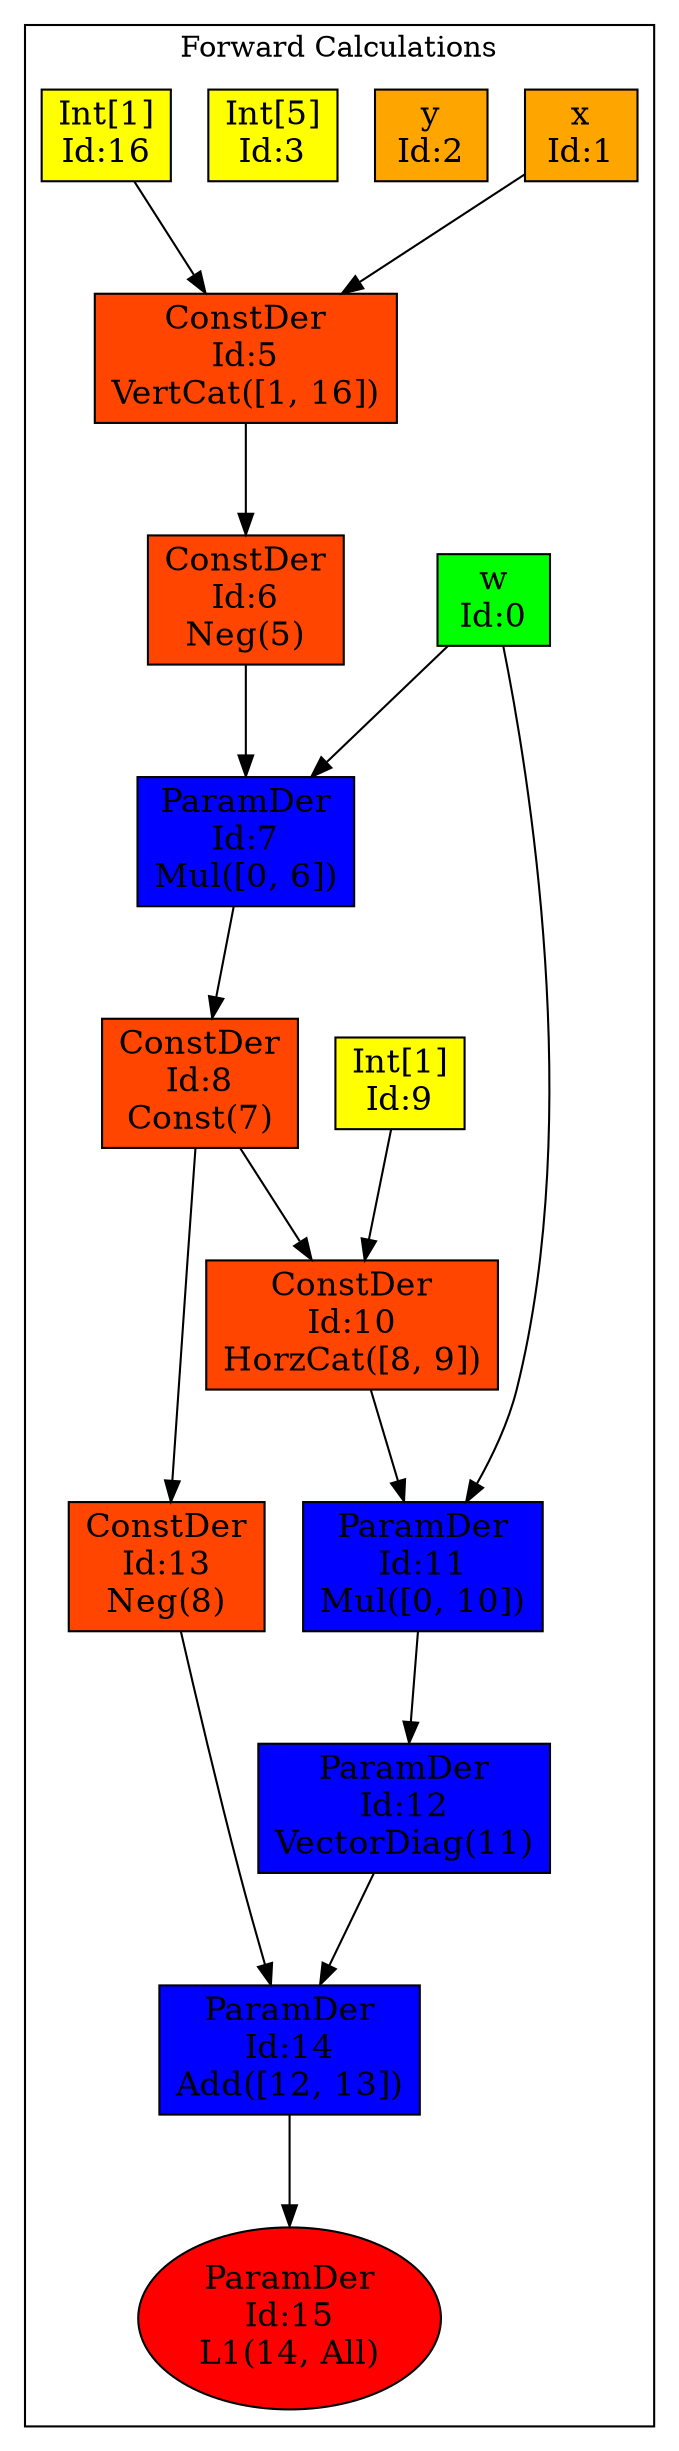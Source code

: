 digraph G{
	bgcolor="transparent";
	ranksep=.75;
	node [shape=box, fontsize=16, style=filled];
	subgraph cluster_0{
		label="Forward Calculations";
		0[label="w\nId:0\n"][fillcolor=green,shape=rectangle];
		1[label="x\nId:1\n"][fillcolor=orange,shape=rectangle];
		2[label="y\nId:2\n"][fillcolor=orange,shape=rectangle];
		3[label="Int[5]\nId:3\n"][fillcolor=yellow,shape=rectangle];
		5[label="ConstDer\nId:5\nVertCat([1, 16])"][fillcolor=orangered,shape=rectangle];
		6[label="ConstDer\nId:6\nNeg(5)"][fillcolor=orangered,shape=rectangle];
		7[label="ParamDer\nId:7\nMul([0, 6])"][fillcolor=blue,shape=rectangle];
		8[label="ConstDer\nId:8\nConst(7)"][fillcolor=orangered,shape=rectangle];
		9[label="Int[1]\nId:9\n"][fillcolor=yellow,shape=rectangle];
		10[label="ConstDer\nId:10\nHorzCat([8, 9])"][fillcolor=orangered,shape=rectangle];
		11[label="ParamDer\nId:11\nMul([0, 10])"][fillcolor=blue,shape=rectangle];
		12[label="ParamDer\nId:12\nVectorDiag(11)"][fillcolor=blue,shape=rectangle];
		13[label="ConstDer\nId:13\nNeg(8)"][fillcolor=orangered,shape=rectangle];
		14[label="ParamDer\nId:14\nAdd([12, 13])"][fillcolor=blue,shape=rectangle];
		15[label="ParamDer\nId:15\nL1(14, All)"][fillcolor=red,shape=ellipse];
		16[label="Int[1]\nId:16\n"][fillcolor=yellow,shape=rectangle];
	}
	subgraph cluster_1{
		label="Gradient Calculations";
	}
	subgraph cluster_2{
		label="Hessian Calculations";
	}
	0 -> 7;
	0 -> 11;
	1 -> 5;
	5 -> 6;
	6 -> 7;
	7 -> 8;
	8 -> 10;
	8 -> 13;
	9 -> 10;
	10 -> 11;
	11 -> 12;
	12 -> 14;
	13 -> 14;
	14 -> 15;
	16 -> 5;
}
